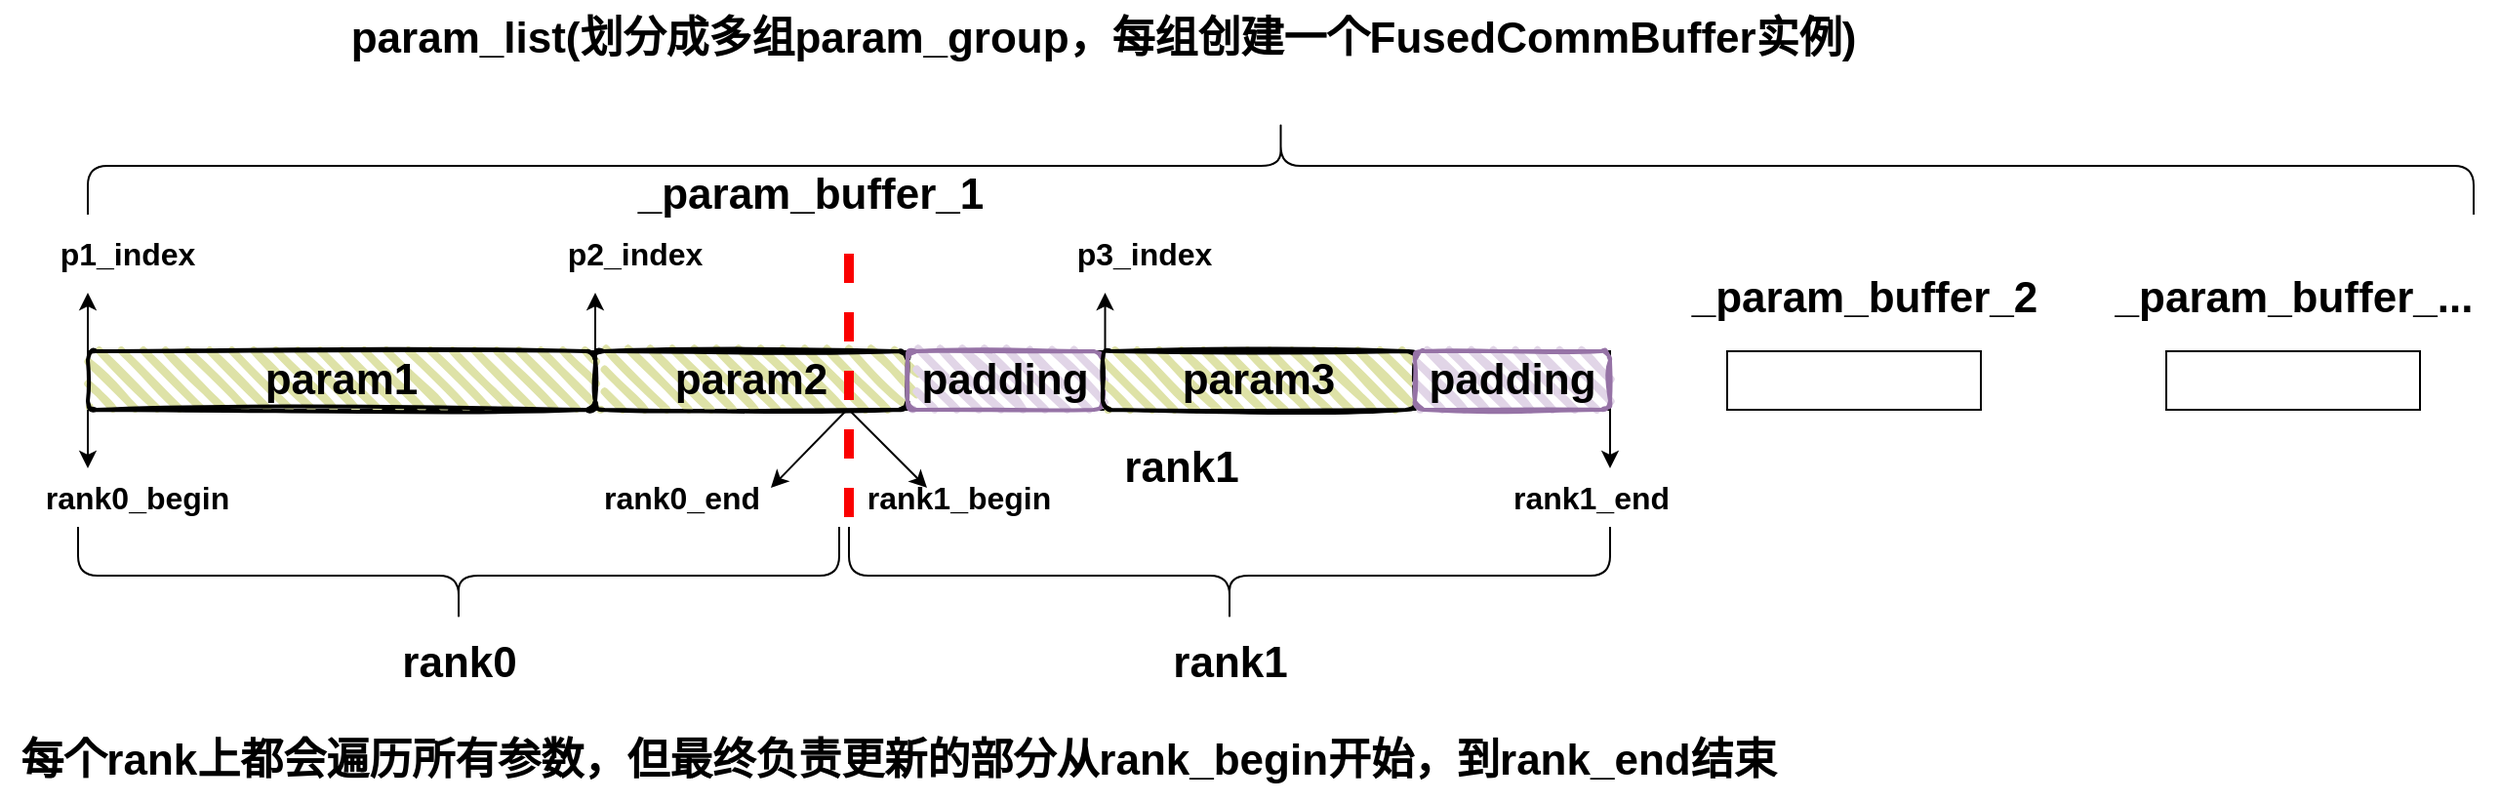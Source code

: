 <mxfile version="28.2.7">
  <diagram name="第 1 页" id="HitpCWTMTXedmYxgIQ-h">
    <mxGraphModel dx="1418" dy="794" grid="1" gridSize="10" guides="1" tooltips="1" connect="1" arrows="1" fold="1" page="1" pageScale="1" pageWidth="827" pageHeight="1169" math="0" shadow="0">
      <root>
        <mxCell id="0" />
        <mxCell id="1" parent="0" />
        <mxCell id="5L2cX5n1DrQC4juVN2Mq-1" value="" style="rounded=0;whiteSpace=wrap;html=1;" parent="1" vertex="1">
          <mxGeometry x="60" y="250" width="780" height="30" as="geometry" />
        </mxCell>
        <mxCell id="5L2cX5n1DrQC4juVN2Mq-2" value="" style="rounded=0;whiteSpace=wrap;html=1;" parent="1" vertex="1">
          <mxGeometry x="900" y="250" width="130" height="30" as="geometry" />
        </mxCell>
        <mxCell id="5L2cX5n1DrQC4juVN2Mq-3" value="&lt;font style=&quot;font-size: 22px;&quot;&gt;&lt;b&gt;_param_buffer_1&lt;/b&gt;&lt;/font&gt;" style="text;html=1;align=center;verticalAlign=middle;resizable=0;points=[];autosize=1;strokeColor=none;fillColor=none;" parent="1" vertex="1">
          <mxGeometry x="330" y="150" width="200" height="40" as="geometry" />
        </mxCell>
        <mxCell id="5L2cX5n1DrQC4juVN2Mq-4" value="&lt;font style=&quot;font-size: 22px;&quot;&gt;&lt;b&gt;_param_buffer_2&lt;/b&gt;&lt;/font&gt;" style="text;html=1;align=center;verticalAlign=middle;resizable=0;points=[];autosize=1;strokeColor=none;fillColor=none;" parent="1" vertex="1">
          <mxGeometry x="870" y="203" width="200" height="40" as="geometry" />
        </mxCell>
        <mxCell id="5L2cX5n1DrQC4juVN2Mq-5" value="&lt;font style=&quot;font-size: 22px;&quot;&gt;&lt;b&gt;_param_buffer_...&lt;/b&gt;&lt;/font&gt;" style="text;html=1;align=center;verticalAlign=middle;resizable=0;points=[];autosize=1;strokeColor=none;fillColor=none;" parent="1" vertex="1">
          <mxGeometry x="1085" y="203" width="210" height="40" as="geometry" />
        </mxCell>
        <mxCell id="5L2cX5n1DrQC4juVN2Mq-6" value="" style="rounded=0;whiteSpace=wrap;html=1;" parent="1" vertex="1">
          <mxGeometry x="1125" y="250" width="130" height="30" as="geometry" />
        </mxCell>
        <mxCell id="5L2cX5n1DrQC4juVN2Mq-7" value="" style="shape=curlyBracket;whiteSpace=wrap;html=1;rounded=1;labelPosition=left;verticalLabelPosition=middle;align=right;verticalAlign=middle;rotation=90;" parent="1" vertex="1">
          <mxGeometry x="646.25" y="-456.25" width="50" height="1222.5" as="geometry" />
        </mxCell>
        <mxCell id="5L2cX5n1DrQC4juVN2Mq-8" value="&lt;font style=&quot;font-size: 22px;&quot;&gt;&lt;b&gt;param_list(划分成多组param_group，每组创建一个FusedCommBuffer实例)&lt;/b&gt;&lt;/font&gt;" style="text;html=1;align=center;verticalAlign=middle;resizable=0;points=[];autosize=1;strokeColor=none;fillColor=none;" parent="1" vertex="1">
          <mxGeometry x="185" y="70" width="790" height="40" as="geometry" />
        </mxCell>
        <mxCell id="5L2cX5n1DrQC4juVN2Mq-10" value="&lt;font style=&quot;font-size: 22px;&quot;&gt;&lt;b&gt;param1&lt;/b&gt;&lt;/font&gt;" style="rounded=1;whiteSpace=wrap;html=1;strokeWidth=2;fillWeight=4;hachureGap=8;hachureAngle=45;fillColor=#DEE2A7;sketch=1;" parent="1" vertex="1">
          <mxGeometry x="60" y="250" width="260" height="30" as="geometry" />
        </mxCell>
        <mxCell id="5L2cX5n1DrQC4juVN2Mq-11" value="&lt;font style=&quot;font-size: 22px;&quot;&gt;&lt;b&gt;param2&lt;/b&gt;&lt;/font&gt;" style="rounded=1;whiteSpace=wrap;html=1;strokeWidth=2;fillWeight=4;hachureGap=8;hachureAngle=45;fillColor=#DEE2A7;sketch=1;" parent="1" vertex="1">
          <mxGeometry x="320" y="250" width="160" height="30" as="geometry" />
        </mxCell>
        <mxCell id="5L2cX5n1DrQC4juVN2Mq-12" value="&lt;font style=&quot;font-size: 22px;&quot;&gt;&lt;b&gt;padding&lt;/b&gt;&lt;/font&gt;" style="rounded=1;whiteSpace=wrap;html=1;strokeWidth=2;fillWeight=4;hachureGap=8;hachureAngle=45;fillColor=#e1d5e7;sketch=1;strokeColor=#9673a6;" parent="1" vertex="1">
          <mxGeometry x="480" y="250" width="100" height="30" as="geometry" />
        </mxCell>
        <mxCell id="5L2cX5n1DrQC4juVN2Mq-15" value="&lt;font style=&quot;font-size: 22px;&quot;&gt;&lt;b&gt;param3&lt;/b&gt;&lt;/font&gt;" style="rounded=1;whiteSpace=wrap;html=1;strokeWidth=2;fillWeight=4;hachureGap=8;hachureAngle=45;fillColor=#DEE2A7;sketch=1;" parent="1" vertex="1">
          <mxGeometry x="580" y="250" width="160" height="30" as="geometry" />
        </mxCell>
        <mxCell id="5L2cX5n1DrQC4juVN2Mq-16" value="&lt;font style=&quot;font-size: 22px;&quot;&gt;&lt;b&gt;padding&lt;/b&gt;&lt;/font&gt;" style="rounded=1;whiteSpace=wrap;html=1;strokeWidth=2;fillWeight=4;hachureGap=8;hachureAngle=45;fillColor=#e1d5e7;sketch=1;strokeColor=#9673a6;" parent="1" vertex="1">
          <mxGeometry x="740" y="250" width="100" height="30" as="geometry" />
        </mxCell>
        <mxCell id="5L2cX5n1DrQC4juVN2Mq-18" value="" style="endArrow=none;dashed=1;html=1;rounded=0;strokeColor=light-dark(#fa0000, #ededed);strokeWidth=5;" parent="1" edge="1">
          <mxGeometry width="50" height="50" relative="1" as="geometry">
            <mxPoint x="450" y="200" as="sourcePoint" />
            <mxPoint x="450" y="340" as="targetPoint" />
          </mxGeometry>
        </mxCell>
        <mxCell id="5L2cX5n1DrQC4juVN2Mq-19" value="&lt;font style=&quot;font-size: 22px;&quot;&gt;&lt;b&gt;rank0&lt;/b&gt;&lt;/font&gt;" style="text;html=1;align=center;verticalAlign=middle;resizable=0;points=[];autosize=1;strokeColor=none;fillColor=none;" parent="1" vertex="1">
          <mxGeometry x="210" y="390" width="80" height="40" as="geometry" />
        </mxCell>
        <mxCell id="5L2cX5n1DrQC4juVN2Mq-20" value="&lt;font style=&quot;font-size: 22px;&quot;&gt;&lt;b&gt;rank1&lt;/b&gt;&lt;/font&gt;" style="text;html=1;align=center;verticalAlign=middle;resizable=0;points=[];autosize=1;strokeColor=none;fillColor=none;" parent="1" vertex="1">
          <mxGeometry x="580" y="290" width="80" height="40" as="geometry" />
        </mxCell>
        <mxCell id="5L2cX5n1DrQC4juVN2Mq-21" value="" style="endArrow=classic;html=1;rounded=0;exitX=0;exitY=0;exitDx=0;exitDy=0;" parent="1" source="5L2cX5n1DrQC4juVN2Mq-10" edge="1">
          <mxGeometry width="50" height="50" relative="1" as="geometry">
            <mxPoint x="80" y="410" as="sourcePoint" />
            <mxPoint x="60" y="220" as="targetPoint" />
          </mxGeometry>
        </mxCell>
        <mxCell id="5L2cX5n1DrQC4juVN2Mq-22" value="&lt;font style=&quot;font-size: 16px;&quot;&gt;&lt;b style=&quot;&quot;&gt;p1_index&lt;/b&gt;&lt;/font&gt;" style="text;html=1;align=center;verticalAlign=middle;resizable=0;points=[];autosize=1;strokeColor=none;fillColor=none;" parent="1" vertex="1">
          <mxGeometry x="35" y="185" width="90" height="30" as="geometry" />
        </mxCell>
        <mxCell id="5L2cX5n1DrQC4juVN2Mq-23" value="" style="endArrow=classic;html=1;rounded=0;exitX=0;exitY=0;exitDx=0;exitDy=0;" parent="1" edge="1">
          <mxGeometry width="50" height="50" relative="1" as="geometry">
            <mxPoint x="320" y="250" as="sourcePoint" />
            <mxPoint x="320" y="220" as="targetPoint" />
          </mxGeometry>
        </mxCell>
        <mxCell id="5L2cX5n1DrQC4juVN2Mq-24" value="&lt;font style=&quot;font-size: 16px;&quot;&gt;&lt;b style=&quot;&quot;&gt;p2_index&lt;/b&gt;&lt;/font&gt;" style="text;html=1;align=center;verticalAlign=middle;resizable=0;points=[];autosize=1;strokeColor=none;fillColor=none;" parent="1" vertex="1">
          <mxGeometry x="295" y="185" width="90" height="30" as="geometry" />
        </mxCell>
        <mxCell id="5L2cX5n1DrQC4juVN2Mq-25" value="" style="endArrow=classic;html=1;rounded=0;exitX=0;exitY=0;exitDx=0;exitDy=0;" parent="1" edge="1">
          <mxGeometry width="50" height="50" relative="1" as="geometry">
            <mxPoint x="581.25" y="250" as="sourcePoint" />
            <mxPoint x="581.25" y="220" as="targetPoint" />
          </mxGeometry>
        </mxCell>
        <mxCell id="5L2cX5n1DrQC4juVN2Mq-26" value="&lt;font style=&quot;font-size: 16px;&quot;&gt;&lt;b style=&quot;&quot;&gt;p3_index&lt;/b&gt;&lt;/font&gt;" style="text;html=1;align=center;verticalAlign=middle;resizable=0;points=[];autosize=1;strokeColor=none;fillColor=none;" parent="1" vertex="1">
          <mxGeometry x="556.25" y="185" width="90" height="30" as="geometry" />
        </mxCell>
        <mxCell id="5L2cX5n1DrQC4juVN2Mq-27" value="" style="endArrow=classic;html=1;rounded=0;exitX=0;exitY=1;exitDx=0;exitDy=0;" parent="1" source="5L2cX5n1DrQC4juVN2Mq-10" edge="1">
          <mxGeometry width="50" height="50" relative="1" as="geometry">
            <mxPoint x="140" y="340" as="sourcePoint" />
            <mxPoint x="60" y="310" as="targetPoint" />
          </mxGeometry>
        </mxCell>
        <mxCell id="5L2cX5n1DrQC4juVN2Mq-28" value="&lt;font style=&quot;font-size: 16px;&quot;&gt;&lt;b style=&quot;&quot;&gt;rank0_begin&lt;/b&gt;&lt;/font&gt;" style="text;html=1;align=center;verticalAlign=middle;resizable=0;points=[];autosize=1;strokeColor=none;fillColor=none;" parent="1" vertex="1">
          <mxGeometry x="25" y="310" width="120" height="30" as="geometry" />
        </mxCell>
        <mxCell id="5L2cX5n1DrQC4juVN2Mq-29" value="" style="endArrow=classic;html=1;rounded=0;exitX=0.8;exitY=1.033;exitDx=0;exitDy=0;exitPerimeter=0;" parent="1" source="5L2cX5n1DrQC4juVN2Mq-11" edge="1">
          <mxGeometry width="50" height="50" relative="1" as="geometry">
            <mxPoint x="413" y="300" as="sourcePoint" />
            <mxPoint x="410" y="320" as="targetPoint" />
          </mxGeometry>
        </mxCell>
        <mxCell id="5L2cX5n1DrQC4juVN2Mq-30" value="&lt;font style=&quot;font-size: 16px;&quot;&gt;&lt;b style=&quot;&quot;&gt;rank0_end&lt;/b&gt;&lt;/font&gt;" style="text;html=1;align=center;verticalAlign=middle;resizable=0;points=[];autosize=1;strokeColor=none;fillColor=none;" parent="1" vertex="1">
          <mxGeometry x="314" y="310" width="100" height="30" as="geometry" />
        </mxCell>
        <mxCell id="5L2cX5n1DrQC4juVN2Mq-31" value="" style="endArrow=classic;html=1;rounded=0;" parent="1" edge="1">
          <mxGeometry width="50" height="50" relative="1" as="geometry">
            <mxPoint x="450" y="280" as="sourcePoint" />
            <mxPoint x="490" y="320" as="targetPoint" />
          </mxGeometry>
        </mxCell>
        <mxCell id="5L2cX5n1DrQC4juVN2Mq-32" value="&lt;font style=&quot;font-size: 16px;&quot;&gt;&lt;b style=&quot;&quot;&gt;rank1_begin&lt;/b&gt;&lt;/font&gt;" style="text;html=1;align=center;verticalAlign=middle;resizable=0;points=[];autosize=1;strokeColor=none;fillColor=none;" parent="1" vertex="1">
          <mxGeometry x="446.25" y="310" width="120" height="30" as="geometry" />
        </mxCell>
        <mxCell id="5L2cX5n1DrQC4juVN2Mq-33" value="" style="endArrow=classic;html=1;rounded=0;exitX=0;exitY=1;exitDx=0;exitDy=0;" parent="1" edge="1">
          <mxGeometry width="50" height="50" relative="1" as="geometry">
            <mxPoint x="840" y="280" as="sourcePoint" />
            <mxPoint x="840" y="310" as="targetPoint" />
          </mxGeometry>
        </mxCell>
        <mxCell id="5L2cX5n1DrQC4juVN2Mq-34" value="&lt;font style=&quot;font-size: 16px;&quot;&gt;&lt;b style=&quot;&quot;&gt;rank1_end&lt;/b&gt;&lt;/font&gt;" style="text;html=1;align=center;verticalAlign=middle;resizable=0;points=[];autosize=1;strokeColor=none;fillColor=none;" parent="1" vertex="1">
          <mxGeometry x="780" y="310" width="100" height="30" as="geometry" />
        </mxCell>
        <mxCell id="5L2cX5n1DrQC4juVN2Mq-36" value="" style="shape=curlyBracket;whiteSpace=wrap;html=1;rounded=1;labelPosition=left;verticalLabelPosition=middle;align=right;verticalAlign=middle;rotation=-90;" parent="1" vertex="1">
          <mxGeometry x="225" y="170" width="50" height="390" as="geometry" />
        </mxCell>
        <mxCell id="5L2cX5n1DrQC4juVN2Mq-37" value="&lt;font style=&quot;font-size: 22px;&quot;&gt;&lt;b&gt;rank1&lt;/b&gt;&lt;/font&gt;" style="text;html=1;align=center;verticalAlign=middle;resizable=0;points=[];autosize=1;strokeColor=none;fillColor=none;" parent="1" vertex="1">
          <mxGeometry x="605" y="390" width="80" height="40" as="geometry" />
        </mxCell>
        <mxCell id="5L2cX5n1DrQC4juVN2Mq-38" value="" style="shape=curlyBracket;whiteSpace=wrap;html=1;rounded=1;labelPosition=left;verticalLabelPosition=middle;align=right;verticalAlign=middle;rotation=-90;" parent="1" vertex="1">
          <mxGeometry x="620" y="170" width="50" height="390" as="geometry" />
        </mxCell>
        <mxCell id="5L2cX5n1DrQC4juVN2Mq-39" value="&lt;span style=&quot;font-size: 22px;&quot;&gt;&lt;b&gt;每个rank上都会遍历所有参数，但最终负责更新的部分从rank_begin开始，到rank_end结束&lt;/b&gt;&lt;/span&gt;" style="text;html=1;align=center;verticalAlign=middle;resizable=0;points=[];autosize=1;strokeColor=none;fillColor=none;" parent="1" vertex="1">
          <mxGeometry x="15" y="440" width="920" height="40" as="geometry" />
        </mxCell>
      </root>
    </mxGraphModel>
  </diagram>
</mxfile>
